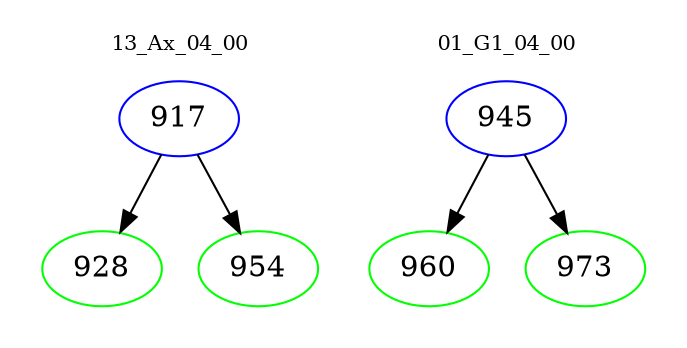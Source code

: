 digraph{
subgraph cluster_0 {
color = white
label = "13_Ax_04_00";
fontsize=10;
T0_917 [label="917", color="blue"]
T0_917 -> T0_928 [color="black"]
T0_928 [label="928", color="green"]
T0_917 -> T0_954 [color="black"]
T0_954 [label="954", color="green"]
}
subgraph cluster_1 {
color = white
label = "01_G1_04_00";
fontsize=10;
T1_945 [label="945", color="blue"]
T1_945 -> T1_960 [color="black"]
T1_960 [label="960", color="green"]
T1_945 -> T1_973 [color="black"]
T1_973 [label="973", color="green"]
}
}
